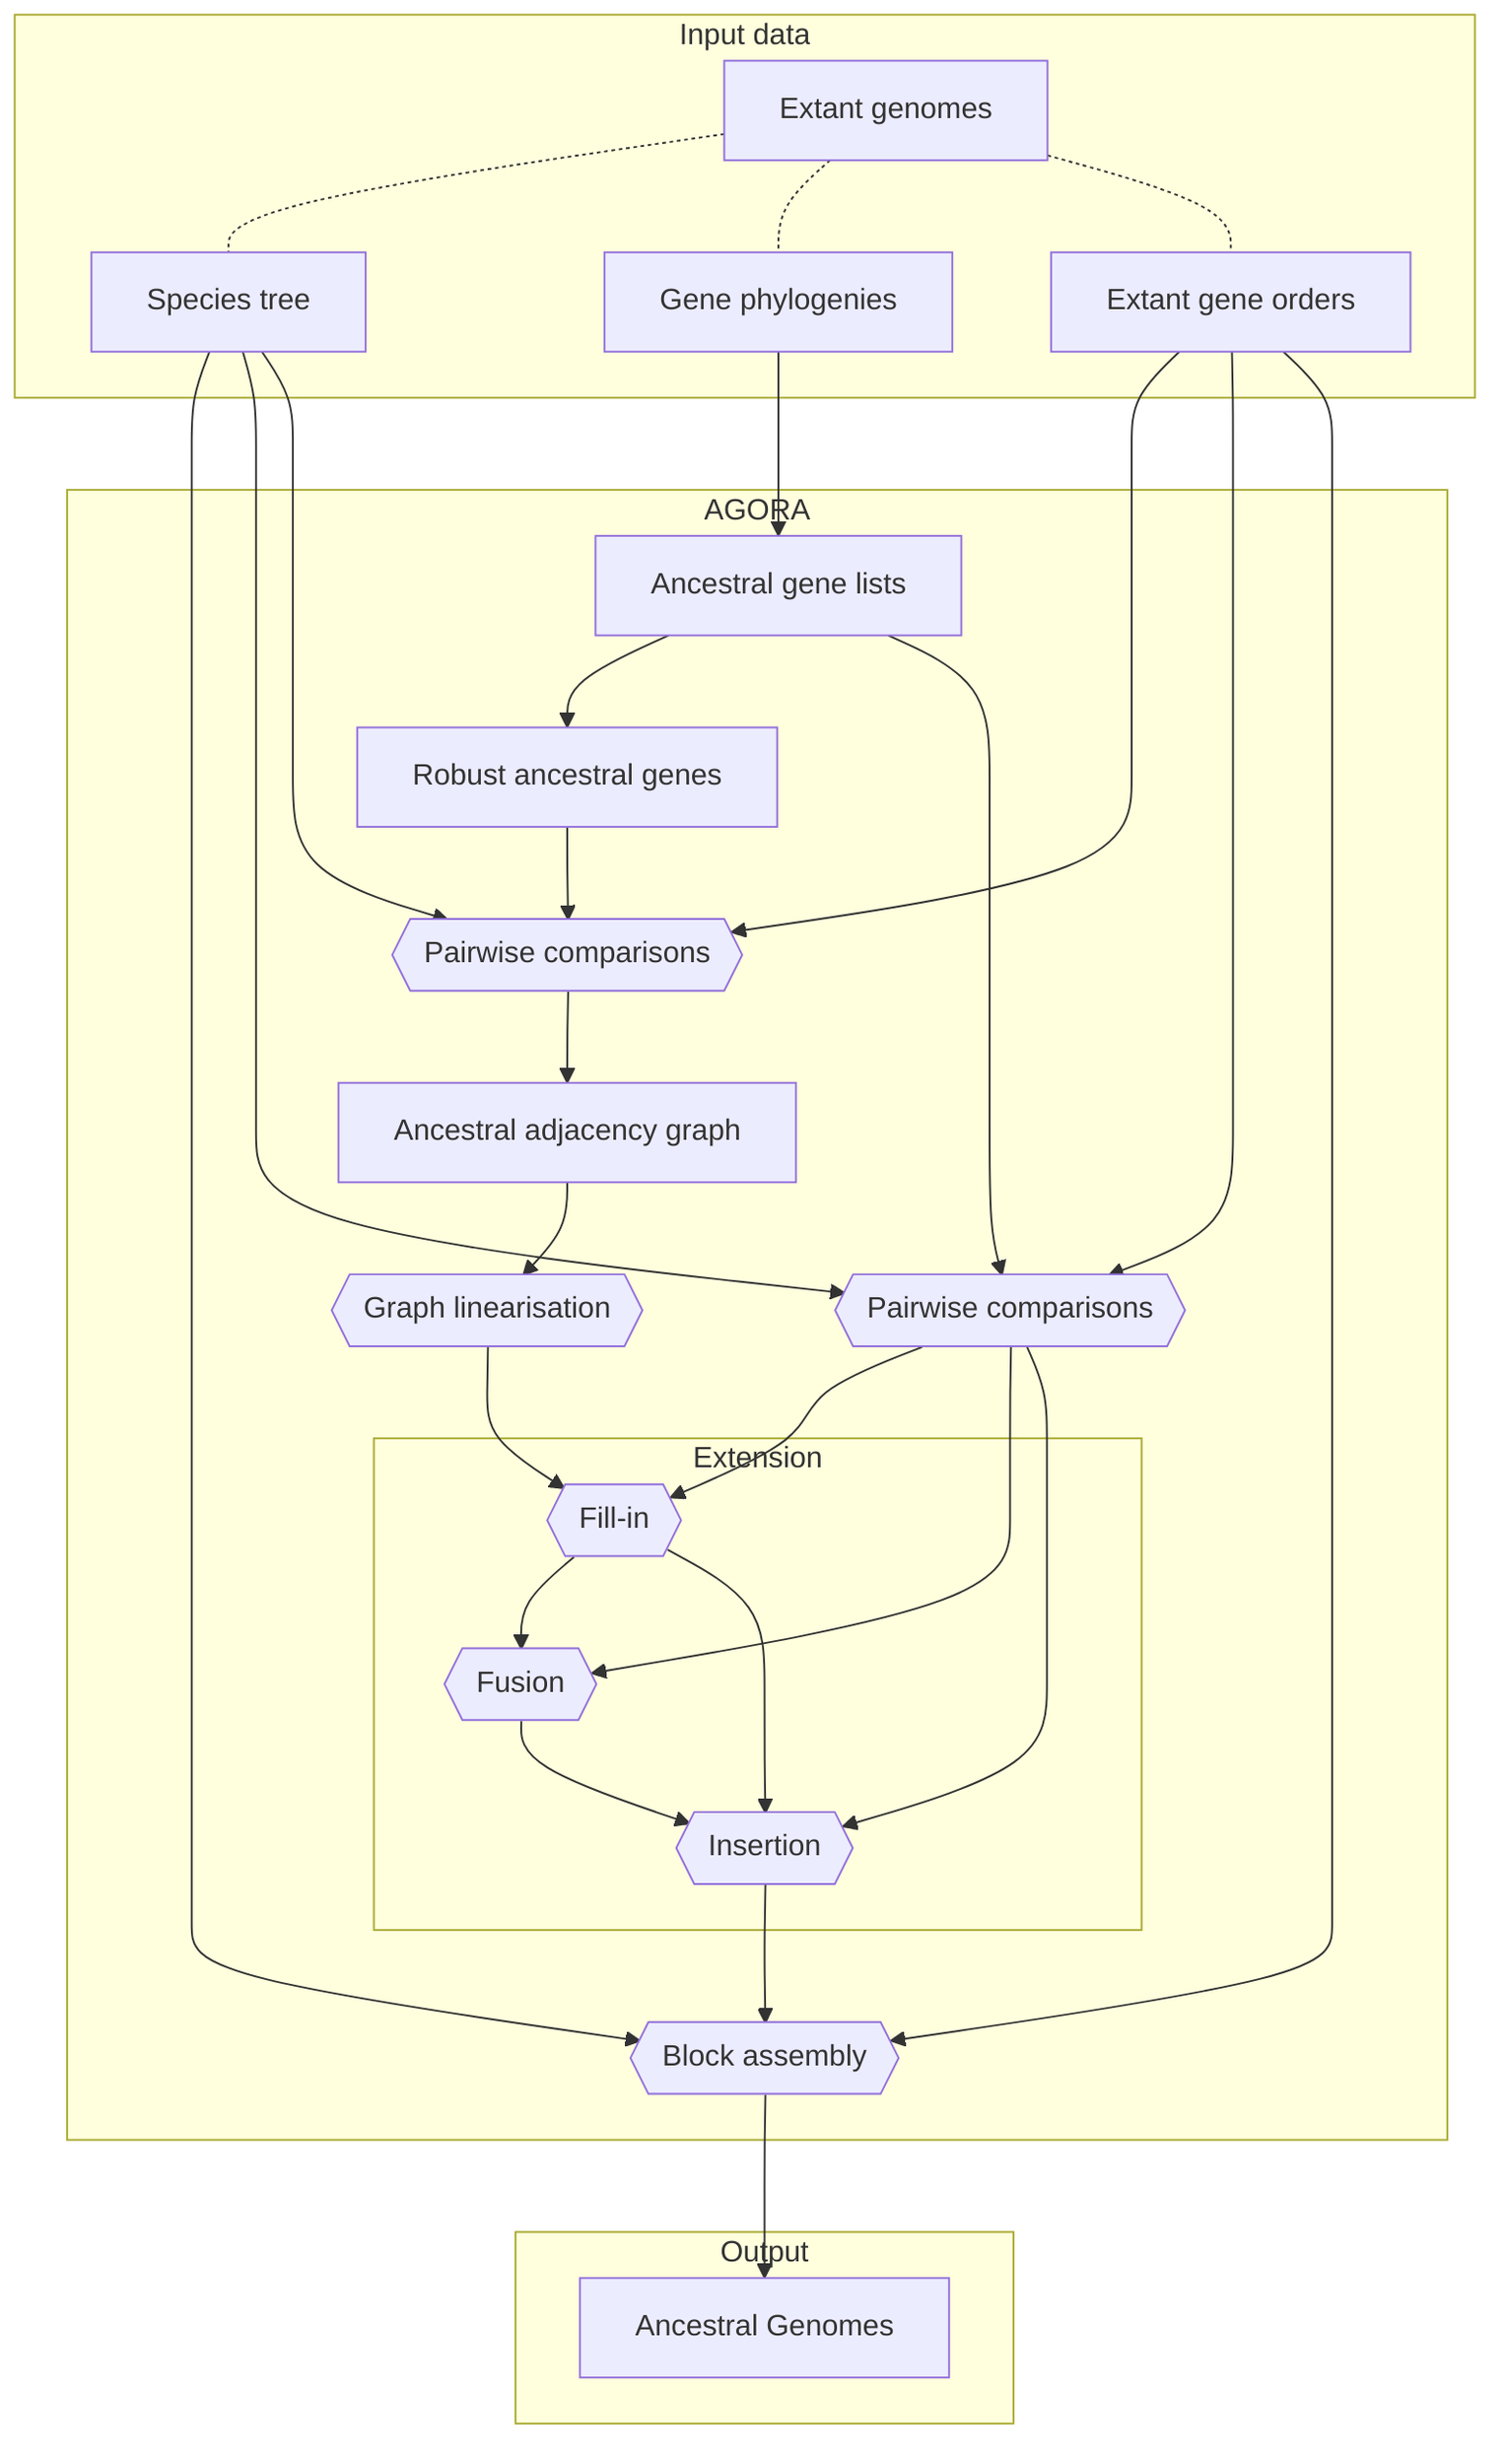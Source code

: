 graph TD
  subgraph Input data
    A[Extant genomes]
    B[Species tree]
    C[Gene phylogenies]
    D[Extant gene orders]
  end
  subgraph AGORA
    E[Ancestral gene lists]
    EE[Robust ancestral genes]
    F{{Pairwise comparisons}}
    FF{{Pairwise comparisons}}
    G[Ancestral adjacency graph]
    H{{Graph linearisation}}
    subgraph Extension
      L{{Fill-in}}
      M{{Fusion}}
      N{{Insertion}}
    end
    J{{Block assembly}}
  end
  subgraph Output
    K[Ancestral Genomes]
  end
  A -.- B & C & D
  C --> E
  B --> J & F & FF
  D --> FF & F & J
  E --> EE --> FF --> G --> H --> L --> M --> N --> J --> K
  L --> N
  E --> F --> L & M & N